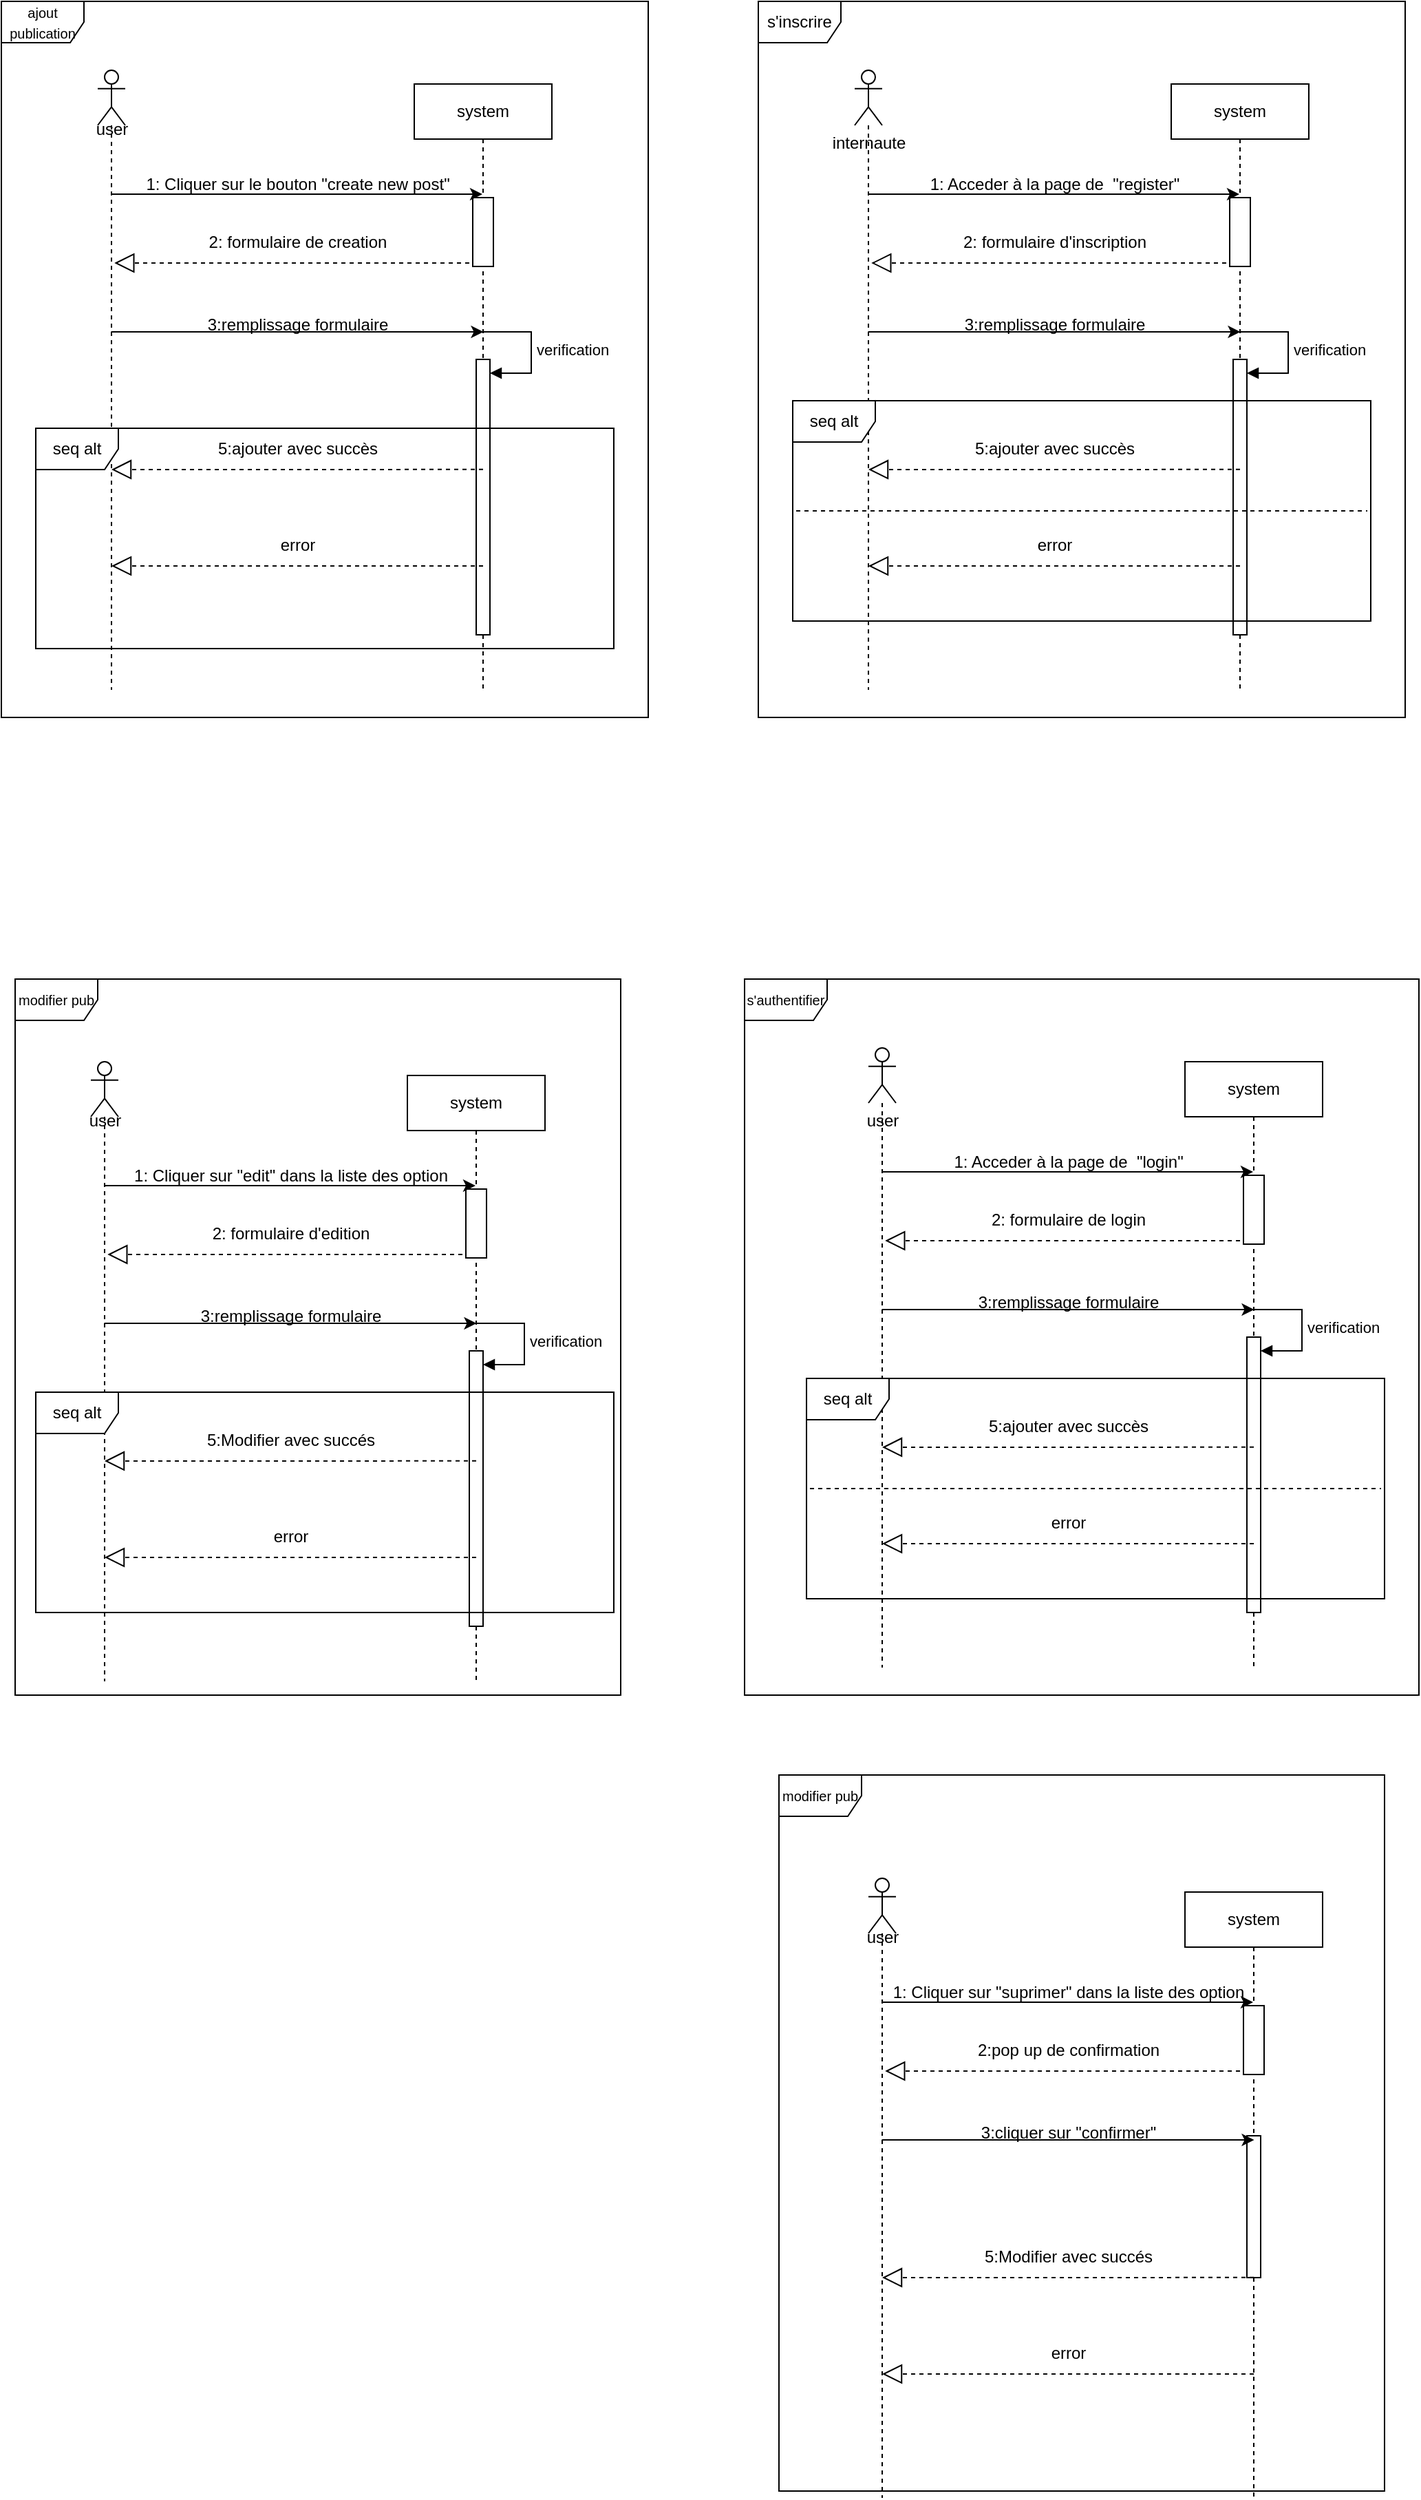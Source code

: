 <mxfile version="23.1.1" type="github">
  <diagram name="Page-1" id="2YBvvXClWsGukQMizWep">
    <mxGraphModel dx="2690" dy="799" grid="1" gridSize="10" guides="1" tooltips="1" connect="1" arrows="1" fold="1" page="1" pageScale="1" pageWidth="850" pageHeight="1100" math="0" shadow="0">
      <root>
        <mxCell id="0" />
        <mxCell id="1" parent="0" />
        <mxCell id="QtL66gHbMc1nn8fpmdVY-1" value="s&#39;inscrire" style="shape=umlFrame;whiteSpace=wrap;html=1;pointerEvents=0;" vertex="1" parent="1">
          <mxGeometry x="200" y="100" width="470" height="520" as="geometry" />
        </mxCell>
        <mxCell id="QtL66gHbMc1nn8fpmdVY-4" value="" style="shape=umlLifeline;perimeter=lifelinePerimeter;whiteSpace=wrap;html=1;container=1;dropTarget=0;collapsible=0;recursiveResize=0;outlineConnect=0;portConstraint=eastwest;newEdgeStyle={&quot;curved&quot;:0,&quot;rounded&quot;:0};participant=umlActor;size=40;" vertex="1" parent="1">
          <mxGeometry x="270" y="150" width="20" height="450" as="geometry" />
        </mxCell>
        <mxCell id="QtL66gHbMc1nn8fpmdVY-5" value="internaute" style="text;html=1;align=center;verticalAlign=middle;resizable=0;points=[];autosize=1;strokeColor=none;fillColor=none;" vertex="1" parent="1">
          <mxGeometry x="240" y="188" width="80" height="30" as="geometry" />
        </mxCell>
        <mxCell id="QtL66gHbMc1nn8fpmdVY-7" value="system" style="shape=umlLifeline;perimeter=lifelinePerimeter;whiteSpace=wrap;html=1;container=1;dropTarget=0;collapsible=0;recursiveResize=0;outlineConnect=0;portConstraint=eastwest;newEdgeStyle={&quot;curved&quot;:0,&quot;rounded&quot;:0};" vertex="1" parent="1">
          <mxGeometry x="500" y="160" width="100" height="440" as="geometry" />
        </mxCell>
        <mxCell id="QtL66gHbMc1nn8fpmdVY-24" value="" style="html=1;points=[[0,0,0,0,5],[0,1,0,0,-5],[1,0,0,0,5],[1,1,0,0,-5]];perimeter=orthogonalPerimeter;outlineConnect=0;targetShapes=umlLifeline;portConstraint=eastwest;newEdgeStyle={&quot;curved&quot;:0,&quot;rounded&quot;:0};" vertex="1" parent="QtL66gHbMc1nn8fpmdVY-7">
          <mxGeometry x="45" y="200" width="10" height="200" as="geometry" />
        </mxCell>
        <mxCell id="QtL66gHbMc1nn8fpmdVY-25" value="verification" style="html=1;align=left;spacingLeft=2;endArrow=block;rounded=0;edgeStyle=orthogonalEdgeStyle;curved=0;rounded=0;" edge="1" target="QtL66gHbMc1nn8fpmdVY-24" parent="QtL66gHbMc1nn8fpmdVY-7">
          <mxGeometry relative="1" as="geometry">
            <mxPoint x="50" y="180" as="sourcePoint" />
            <Array as="points">
              <mxPoint x="85" y="210" />
            </Array>
          </mxGeometry>
        </mxCell>
        <mxCell id="QtL66gHbMc1nn8fpmdVY-10" value="" style="whiteSpace=wrap;html=1;rotation=-90;" vertex="1" parent="1">
          <mxGeometry x="525" y="260" width="50" height="15" as="geometry" />
        </mxCell>
        <mxCell id="QtL66gHbMc1nn8fpmdVY-14" value="" style="endArrow=classic;html=1;rounded=0;" edge="1" parent="1" target="QtL66gHbMc1nn8fpmdVY-7">
          <mxGeometry width="50" height="50" relative="1" as="geometry">
            <mxPoint x="279.5" y="240" as="sourcePoint" />
            <mxPoint x="540" y="240" as="targetPoint" />
          </mxGeometry>
        </mxCell>
        <mxCell id="QtL66gHbMc1nn8fpmdVY-15" value="1: Acceder à la page de&amp;nbsp; &quot;register&quot;" style="text;html=1;align=center;verticalAlign=middle;resizable=0;points=[];autosize=1;strokeColor=none;fillColor=none;" vertex="1" parent="1">
          <mxGeometry x="315" y="218" width="200" height="30" as="geometry" />
        </mxCell>
        <mxCell id="QtL66gHbMc1nn8fpmdVY-16" value="" style="endArrow=block;dashed=1;endFill=0;endSize=12;html=1;rounded=0;" edge="1" parent="1">
          <mxGeometry width="160" relative="1" as="geometry">
            <mxPoint x="540" y="290" as="sourcePoint" />
            <mxPoint x="282.13" y="290" as="targetPoint" />
          </mxGeometry>
        </mxCell>
        <mxCell id="QtL66gHbMc1nn8fpmdVY-17" value="2: formulaire d&#39;inscription" style="text;html=1;align=center;verticalAlign=middle;resizable=0;points=[];autosize=1;strokeColor=none;fillColor=none;" vertex="1" parent="1">
          <mxGeometry x="335" y="260" width="160" height="30" as="geometry" />
        </mxCell>
        <mxCell id="QtL66gHbMc1nn8fpmdVY-18" value="" style="endArrow=classic;html=1;rounded=0;" edge="1" parent="1">
          <mxGeometry width="50" height="50" relative="1" as="geometry">
            <mxPoint x="279.75" y="340" as="sourcePoint" />
            <mxPoint x="550.25" y="340" as="targetPoint" />
          </mxGeometry>
        </mxCell>
        <mxCell id="QtL66gHbMc1nn8fpmdVY-19" value="3:remplissage formulaire" style="text;html=1;align=center;verticalAlign=middle;resizable=0;points=[];autosize=1;strokeColor=none;fillColor=none;" vertex="1" parent="1">
          <mxGeometry x="340" y="320" width="150" height="30" as="geometry" />
        </mxCell>
        <mxCell id="QtL66gHbMc1nn8fpmdVY-26" value="seq alt" style="shape=umlFrame;whiteSpace=wrap;html=1;pointerEvents=0;" vertex="1" parent="1">
          <mxGeometry x="225" y="390" width="420" height="160" as="geometry" />
        </mxCell>
        <mxCell id="QtL66gHbMc1nn8fpmdVY-28" value="" style="endArrow=block;dashed=1;endFill=0;endSize=12;html=1;rounded=0;exitX=0.5;exitY=0.458;exitDx=0;exitDy=0;exitPerimeter=0;" edge="1" parent="1">
          <mxGeometry width="160" relative="1" as="geometry">
            <mxPoint x="550" y="439.92" as="sourcePoint" />
            <mxPoint x="280" y="440" as="targetPoint" />
          </mxGeometry>
        </mxCell>
        <mxCell id="QtL66gHbMc1nn8fpmdVY-29" value="5:ajouter avec succès" style="text;html=1;align=center;verticalAlign=middle;resizable=0;points=[];autosize=1;strokeColor=none;fillColor=none;" vertex="1" parent="1">
          <mxGeometry x="345" y="410" width="140" height="30" as="geometry" />
        </mxCell>
        <mxCell id="QtL66gHbMc1nn8fpmdVY-38" value="" style="endArrow=none;dashed=1;html=1;rounded=0;entryX=0.999;entryY=0.677;entryDx=0;entryDy=0;entryPerimeter=0;" edge="1" parent="1">
          <mxGeometry width="50" height="50" relative="1" as="geometry">
            <mxPoint x="227.5" y="470" as="sourcePoint" />
            <mxPoint x="642.5" y="470" as="targetPoint" />
          </mxGeometry>
        </mxCell>
        <mxCell id="QtL66gHbMc1nn8fpmdVY-39" value="" style="endArrow=block;dashed=1;endFill=0;endSize=12;html=1;rounded=0;exitX=0.5;exitY=0.458;exitDx=0;exitDy=0;exitPerimeter=0;" edge="1" parent="1">
          <mxGeometry width="160" relative="1" as="geometry">
            <mxPoint x="550" y="510" as="sourcePoint" />
            <mxPoint x="280" y="510" as="targetPoint" />
          </mxGeometry>
        </mxCell>
        <mxCell id="QtL66gHbMc1nn8fpmdVY-40" value="error" style="text;html=1;align=center;verticalAlign=middle;resizable=0;points=[];autosize=1;strokeColor=none;fillColor=none;" vertex="1" parent="1">
          <mxGeometry x="390" y="480" width="50" height="30" as="geometry" />
        </mxCell>
        <mxCell id="QtL66gHbMc1nn8fpmdVY-42" value="&lt;font style=&quot;font-size: 10px;&quot;&gt;s&#39;authentifier&lt;/font&gt;" style="shape=umlFrame;whiteSpace=wrap;html=1;pointerEvents=0;" vertex="1" parent="1">
          <mxGeometry x="190" y="810" width="490" height="520" as="geometry" />
        </mxCell>
        <mxCell id="QtL66gHbMc1nn8fpmdVY-43" value="" style="shape=umlLifeline;perimeter=lifelinePerimeter;whiteSpace=wrap;html=1;container=1;dropTarget=0;collapsible=0;recursiveResize=0;outlineConnect=0;portConstraint=eastwest;newEdgeStyle={&quot;curved&quot;:0,&quot;rounded&quot;:0};participant=umlActor;size=40;" vertex="1" parent="1">
          <mxGeometry x="280" y="860" width="20" height="450" as="geometry" />
        </mxCell>
        <mxCell id="QtL66gHbMc1nn8fpmdVY-44" value="user" style="text;html=1;align=center;verticalAlign=middle;resizable=0;points=[];autosize=1;strokeColor=none;fillColor=none;" vertex="1" parent="1">
          <mxGeometry x="265" y="898" width="50" height="30" as="geometry" />
        </mxCell>
        <mxCell id="QtL66gHbMc1nn8fpmdVY-45" value="system" style="shape=umlLifeline;perimeter=lifelinePerimeter;whiteSpace=wrap;html=1;container=1;dropTarget=0;collapsible=0;recursiveResize=0;outlineConnect=0;portConstraint=eastwest;newEdgeStyle={&quot;curved&quot;:0,&quot;rounded&quot;:0};" vertex="1" parent="1">
          <mxGeometry x="510" y="870" width="100" height="440" as="geometry" />
        </mxCell>
        <mxCell id="QtL66gHbMc1nn8fpmdVY-46" value="" style="html=1;points=[[0,0,0,0,5],[0,1,0,0,-5],[1,0,0,0,5],[1,1,0,0,-5]];perimeter=orthogonalPerimeter;outlineConnect=0;targetShapes=umlLifeline;portConstraint=eastwest;newEdgeStyle={&quot;curved&quot;:0,&quot;rounded&quot;:0};" vertex="1" parent="QtL66gHbMc1nn8fpmdVY-45">
          <mxGeometry x="45" y="200" width="10" height="200" as="geometry" />
        </mxCell>
        <mxCell id="QtL66gHbMc1nn8fpmdVY-47" value="verification" style="html=1;align=left;spacingLeft=2;endArrow=block;rounded=0;edgeStyle=orthogonalEdgeStyle;curved=0;rounded=0;" edge="1" parent="QtL66gHbMc1nn8fpmdVY-45" target="QtL66gHbMc1nn8fpmdVY-46">
          <mxGeometry relative="1" as="geometry">
            <mxPoint x="50" y="180" as="sourcePoint" />
            <Array as="points">
              <mxPoint x="85" y="210" />
            </Array>
          </mxGeometry>
        </mxCell>
        <mxCell id="QtL66gHbMc1nn8fpmdVY-48" value="" style="whiteSpace=wrap;html=1;rotation=-90;" vertex="1" parent="1">
          <mxGeometry x="535" y="970" width="50" height="15" as="geometry" />
        </mxCell>
        <mxCell id="QtL66gHbMc1nn8fpmdVY-49" value="" style="endArrow=classic;html=1;rounded=0;" edge="1" parent="1" target="QtL66gHbMc1nn8fpmdVY-45">
          <mxGeometry width="50" height="50" relative="1" as="geometry">
            <mxPoint x="289.5" y="950" as="sourcePoint" />
            <mxPoint x="550" y="950" as="targetPoint" />
          </mxGeometry>
        </mxCell>
        <mxCell id="QtL66gHbMc1nn8fpmdVY-50" value="1: Acceder à la page de&amp;nbsp; &quot;login&quot;" style="text;html=1;align=center;verticalAlign=middle;resizable=0;points=[];autosize=1;strokeColor=none;fillColor=none;" vertex="1" parent="1">
          <mxGeometry x="330" y="928" width="190" height="30" as="geometry" />
        </mxCell>
        <mxCell id="QtL66gHbMc1nn8fpmdVY-51" value="" style="endArrow=block;dashed=1;endFill=0;endSize=12;html=1;rounded=0;" edge="1" parent="1">
          <mxGeometry width="160" relative="1" as="geometry">
            <mxPoint x="550" y="1000" as="sourcePoint" />
            <mxPoint x="292.13" y="1000" as="targetPoint" />
          </mxGeometry>
        </mxCell>
        <mxCell id="QtL66gHbMc1nn8fpmdVY-52" value="2: formulaire de login" style="text;html=1;align=center;verticalAlign=middle;resizable=0;points=[];autosize=1;strokeColor=none;fillColor=none;" vertex="1" parent="1">
          <mxGeometry x="355" y="970" width="140" height="30" as="geometry" />
        </mxCell>
        <mxCell id="QtL66gHbMc1nn8fpmdVY-53" value="" style="endArrow=classic;html=1;rounded=0;" edge="1" parent="1">
          <mxGeometry width="50" height="50" relative="1" as="geometry">
            <mxPoint x="289.75" y="1050" as="sourcePoint" />
            <mxPoint x="560.25" y="1050" as="targetPoint" />
          </mxGeometry>
        </mxCell>
        <mxCell id="QtL66gHbMc1nn8fpmdVY-54" value="3:remplissage formulaire" style="text;html=1;align=center;verticalAlign=middle;resizable=0;points=[];autosize=1;strokeColor=none;fillColor=none;" vertex="1" parent="1">
          <mxGeometry x="350" y="1030" width="150" height="30" as="geometry" />
        </mxCell>
        <mxCell id="QtL66gHbMc1nn8fpmdVY-55" value="seq alt" style="shape=umlFrame;whiteSpace=wrap;html=1;pointerEvents=0;" vertex="1" parent="1">
          <mxGeometry x="235" y="1100" width="420" height="160" as="geometry" />
        </mxCell>
        <mxCell id="QtL66gHbMc1nn8fpmdVY-56" value="" style="endArrow=block;dashed=1;endFill=0;endSize=12;html=1;rounded=0;exitX=0.5;exitY=0.458;exitDx=0;exitDy=0;exitPerimeter=0;" edge="1" parent="1">
          <mxGeometry width="160" relative="1" as="geometry">
            <mxPoint x="560" y="1149.92" as="sourcePoint" />
            <mxPoint x="290" y="1150" as="targetPoint" />
          </mxGeometry>
        </mxCell>
        <mxCell id="QtL66gHbMc1nn8fpmdVY-57" value="5:ajouter avec succès" style="text;html=1;align=center;verticalAlign=middle;resizable=0;points=[];autosize=1;strokeColor=none;fillColor=none;" vertex="1" parent="1">
          <mxGeometry x="355" y="1120" width="140" height="30" as="geometry" />
        </mxCell>
        <mxCell id="QtL66gHbMc1nn8fpmdVY-58" value="" style="endArrow=none;dashed=1;html=1;rounded=0;entryX=0.999;entryY=0.677;entryDx=0;entryDy=0;entryPerimeter=0;" edge="1" parent="1">
          <mxGeometry width="50" height="50" relative="1" as="geometry">
            <mxPoint x="237.5" y="1180" as="sourcePoint" />
            <mxPoint x="652.5" y="1180" as="targetPoint" />
          </mxGeometry>
        </mxCell>
        <mxCell id="QtL66gHbMc1nn8fpmdVY-59" value="" style="endArrow=block;dashed=1;endFill=0;endSize=12;html=1;rounded=0;exitX=0.5;exitY=0.458;exitDx=0;exitDy=0;exitPerimeter=0;" edge="1" parent="1">
          <mxGeometry width="160" relative="1" as="geometry">
            <mxPoint x="560" y="1220" as="sourcePoint" />
            <mxPoint x="290" y="1220" as="targetPoint" />
          </mxGeometry>
        </mxCell>
        <mxCell id="QtL66gHbMc1nn8fpmdVY-60" value="error" style="text;html=1;align=center;verticalAlign=middle;resizable=0;points=[];autosize=1;strokeColor=none;fillColor=none;" vertex="1" parent="1">
          <mxGeometry x="400" y="1190" width="50" height="30" as="geometry" />
        </mxCell>
        <mxCell id="QtL66gHbMc1nn8fpmdVY-81" value="&lt;font style=&quot;font-size: 10px;&quot;&gt;ajout publication&lt;/font&gt;" style="shape=umlFrame;whiteSpace=wrap;html=1;pointerEvents=0;" vertex="1" parent="1">
          <mxGeometry x="-350" y="100" width="470" height="520" as="geometry" />
        </mxCell>
        <mxCell id="QtL66gHbMc1nn8fpmdVY-82" value="" style="shape=umlLifeline;perimeter=lifelinePerimeter;whiteSpace=wrap;html=1;container=1;dropTarget=0;collapsible=0;recursiveResize=0;outlineConnect=0;portConstraint=eastwest;newEdgeStyle={&quot;curved&quot;:0,&quot;rounded&quot;:0};participant=umlActor;size=40;" vertex="1" parent="1">
          <mxGeometry x="-280" y="150" width="20" height="450" as="geometry" />
        </mxCell>
        <mxCell id="QtL66gHbMc1nn8fpmdVY-83" value="user" style="text;html=1;align=center;verticalAlign=middle;resizable=0;points=[];autosize=1;strokeColor=none;fillColor=none;" vertex="1" parent="1">
          <mxGeometry x="-295" y="178" width="50" height="30" as="geometry" />
        </mxCell>
        <mxCell id="QtL66gHbMc1nn8fpmdVY-84" value="system" style="shape=umlLifeline;perimeter=lifelinePerimeter;whiteSpace=wrap;html=1;container=1;dropTarget=0;collapsible=0;recursiveResize=0;outlineConnect=0;portConstraint=eastwest;newEdgeStyle={&quot;curved&quot;:0,&quot;rounded&quot;:0};" vertex="1" parent="1">
          <mxGeometry x="-50" y="160" width="100" height="440" as="geometry" />
        </mxCell>
        <mxCell id="QtL66gHbMc1nn8fpmdVY-85" value="" style="html=1;points=[[0,0,0,0,5],[0,1,0,0,-5],[1,0,0,0,5],[1,1,0,0,-5]];perimeter=orthogonalPerimeter;outlineConnect=0;targetShapes=umlLifeline;portConstraint=eastwest;newEdgeStyle={&quot;curved&quot;:0,&quot;rounded&quot;:0};" vertex="1" parent="QtL66gHbMc1nn8fpmdVY-84">
          <mxGeometry x="45" y="200" width="10" height="200" as="geometry" />
        </mxCell>
        <mxCell id="QtL66gHbMc1nn8fpmdVY-86" value="verification" style="html=1;align=left;spacingLeft=2;endArrow=block;rounded=0;edgeStyle=orthogonalEdgeStyle;curved=0;rounded=0;" edge="1" parent="QtL66gHbMc1nn8fpmdVY-84" target="QtL66gHbMc1nn8fpmdVY-85">
          <mxGeometry relative="1" as="geometry">
            <mxPoint x="50" y="180" as="sourcePoint" />
            <Array as="points">
              <mxPoint x="85" y="210" />
            </Array>
          </mxGeometry>
        </mxCell>
        <mxCell id="QtL66gHbMc1nn8fpmdVY-87" value="" style="whiteSpace=wrap;html=1;rotation=-90;" vertex="1" parent="1">
          <mxGeometry x="-25" y="260" width="50" height="15" as="geometry" />
        </mxCell>
        <mxCell id="QtL66gHbMc1nn8fpmdVY-88" value="" style="endArrow=classic;html=1;rounded=0;" edge="1" parent="1" target="QtL66gHbMc1nn8fpmdVY-84">
          <mxGeometry width="50" height="50" relative="1" as="geometry">
            <mxPoint x="-270.5" y="240" as="sourcePoint" />
            <mxPoint x="-10" y="240" as="targetPoint" />
          </mxGeometry>
        </mxCell>
        <mxCell id="QtL66gHbMc1nn8fpmdVY-89" value="1: Cliquer sur le bouton &quot;create new post&quot;" style="text;html=1;align=center;verticalAlign=middle;resizable=0;points=[];autosize=1;strokeColor=none;fillColor=none;" vertex="1" parent="1">
          <mxGeometry x="-255" y="218" width="240" height="30" as="geometry" />
        </mxCell>
        <mxCell id="QtL66gHbMc1nn8fpmdVY-90" value="" style="endArrow=block;dashed=1;endFill=0;endSize=12;html=1;rounded=0;" edge="1" parent="1">
          <mxGeometry width="160" relative="1" as="geometry">
            <mxPoint x="-10" y="290" as="sourcePoint" />
            <mxPoint x="-267.87" y="290" as="targetPoint" />
          </mxGeometry>
        </mxCell>
        <mxCell id="QtL66gHbMc1nn8fpmdVY-91" value="2: formulaire de creation" style="text;html=1;align=center;verticalAlign=middle;resizable=0;points=[];autosize=1;strokeColor=none;fillColor=none;" vertex="1" parent="1">
          <mxGeometry x="-210" y="260" width="150" height="30" as="geometry" />
        </mxCell>
        <mxCell id="QtL66gHbMc1nn8fpmdVY-92" value="" style="endArrow=classic;html=1;rounded=0;" edge="1" parent="1">
          <mxGeometry width="50" height="50" relative="1" as="geometry">
            <mxPoint x="-270.25" y="340" as="sourcePoint" />
            <mxPoint x="0.25" y="340" as="targetPoint" />
          </mxGeometry>
        </mxCell>
        <mxCell id="QtL66gHbMc1nn8fpmdVY-93" value="3:remplissage formulaire" style="text;html=1;align=center;verticalAlign=middle;resizable=0;points=[];autosize=1;strokeColor=none;fillColor=none;" vertex="1" parent="1">
          <mxGeometry x="-210" y="320" width="150" height="30" as="geometry" />
        </mxCell>
        <mxCell id="QtL66gHbMc1nn8fpmdVY-94" value="" style="endArrow=block;dashed=1;endFill=0;endSize=12;html=1;rounded=0;exitX=0.5;exitY=0.458;exitDx=0;exitDy=0;exitPerimeter=0;" edge="1" parent="1">
          <mxGeometry width="160" relative="1" as="geometry">
            <mxPoint y="439.92" as="sourcePoint" />
            <mxPoint x="-270" y="440" as="targetPoint" />
          </mxGeometry>
        </mxCell>
        <mxCell id="QtL66gHbMc1nn8fpmdVY-95" value="5:ajouter avec succès" style="text;html=1;align=center;verticalAlign=middle;resizable=0;points=[];autosize=1;strokeColor=none;fillColor=none;" vertex="1" parent="1">
          <mxGeometry x="-205" y="410" width="140" height="30" as="geometry" />
        </mxCell>
        <mxCell id="QtL66gHbMc1nn8fpmdVY-96" value="" style="endArrow=block;dashed=1;endFill=0;endSize=12;html=1;rounded=0;exitX=0.5;exitY=0.458;exitDx=0;exitDy=0;exitPerimeter=0;" edge="1" parent="1">
          <mxGeometry width="160" relative="1" as="geometry">
            <mxPoint y="510" as="sourcePoint" />
            <mxPoint x="-270" y="510" as="targetPoint" />
          </mxGeometry>
        </mxCell>
        <mxCell id="QtL66gHbMc1nn8fpmdVY-97" value="error" style="text;html=1;align=center;verticalAlign=middle;resizable=0;points=[];autosize=1;strokeColor=none;fillColor=none;" vertex="1" parent="1">
          <mxGeometry x="-160" y="480" width="50" height="30" as="geometry" />
        </mxCell>
        <mxCell id="QtL66gHbMc1nn8fpmdVY-98" value="&lt;span style=&quot;font-size: 10px;&quot;&gt;modifier pub&lt;/span&gt;" style="shape=umlFrame;whiteSpace=wrap;html=1;pointerEvents=0;" vertex="1" parent="1">
          <mxGeometry x="-340" y="810" width="440" height="520" as="geometry" />
        </mxCell>
        <mxCell id="QtL66gHbMc1nn8fpmdVY-99" value="" style="shape=umlLifeline;perimeter=lifelinePerimeter;whiteSpace=wrap;html=1;container=1;dropTarget=0;collapsible=0;recursiveResize=0;outlineConnect=0;portConstraint=eastwest;newEdgeStyle={&quot;curved&quot;:0,&quot;rounded&quot;:0};participant=umlActor;size=40;" vertex="1" parent="1">
          <mxGeometry x="-285" y="870" width="20" height="450" as="geometry" />
        </mxCell>
        <mxCell id="QtL66gHbMc1nn8fpmdVY-100" value="user" style="text;html=1;align=center;verticalAlign=middle;resizable=0;points=[];autosize=1;strokeColor=none;fillColor=none;" vertex="1" parent="1">
          <mxGeometry x="-300" y="898" width="50" height="30" as="geometry" />
        </mxCell>
        <mxCell id="QtL66gHbMc1nn8fpmdVY-101" value="system" style="shape=umlLifeline;perimeter=lifelinePerimeter;whiteSpace=wrap;html=1;container=1;dropTarget=0;collapsible=0;recursiveResize=0;outlineConnect=0;portConstraint=eastwest;newEdgeStyle={&quot;curved&quot;:0,&quot;rounded&quot;:0};" vertex="1" parent="1">
          <mxGeometry x="-55" y="880" width="100" height="440" as="geometry" />
        </mxCell>
        <mxCell id="QtL66gHbMc1nn8fpmdVY-102" value="" style="html=1;points=[[0,0,0,0,5],[0,1,0,0,-5],[1,0,0,0,5],[1,1,0,0,-5]];perimeter=orthogonalPerimeter;outlineConnect=0;targetShapes=umlLifeline;portConstraint=eastwest;newEdgeStyle={&quot;curved&quot;:0,&quot;rounded&quot;:0};" vertex="1" parent="QtL66gHbMc1nn8fpmdVY-101">
          <mxGeometry x="45" y="200" width="10" height="200" as="geometry" />
        </mxCell>
        <mxCell id="QtL66gHbMc1nn8fpmdVY-103" value="verification" style="html=1;align=left;spacingLeft=2;endArrow=block;rounded=0;edgeStyle=orthogonalEdgeStyle;curved=0;rounded=0;" edge="1" parent="QtL66gHbMc1nn8fpmdVY-101" target="QtL66gHbMc1nn8fpmdVY-102">
          <mxGeometry relative="1" as="geometry">
            <mxPoint x="50" y="180" as="sourcePoint" />
            <Array as="points">
              <mxPoint x="85" y="210" />
            </Array>
          </mxGeometry>
        </mxCell>
        <mxCell id="QtL66gHbMc1nn8fpmdVY-104" value="" style="whiteSpace=wrap;html=1;rotation=-90;" vertex="1" parent="1">
          <mxGeometry x="-30" y="980" width="50" height="15" as="geometry" />
        </mxCell>
        <mxCell id="QtL66gHbMc1nn8fpmdVY-105" value="" style="endArrow=classic;html=1;rounded=0;" edge="1" parent="1" target="QtL66gHbMc1nn8fpmdVY-101">
          <mxGeometry width="50" height="50" relative="1" as="geometry">
            <mxPoint x="-275.5" y="960" as="sourcePoint" />
            <mxPoint x="-15" y="960" as="targetPoint" />
          </mxGeometry>
        </mxCell>
        <mxCell id="QtL66gHbMc1nn8fpmdVY-106" value="1: Cliquer sur &quot;edit&quot; dans la liste des option" style="text;html=1;align=center;verticalAlign=middle;resizable=0;points=[];autosize=1;strokeColor=none;fillColor=none;" vertex="1" parent="1">
          <mxGeometry x="-265" y="938" width="250" height="30" as="geometry" />
        </mxCell>
        <mxCell id="QtL66gHbMc1nn8fpmdVY-107" value="" style="endArrow=block;dashed=1;endFill=0;endSize=12;html=1;rounded=0;" edge="1" parent="1">
          <mxGeometry width="160" relative="1" as="geometry">
            <mxPoint x="-15" y="1010" as="sourcePoint" />
            <mxPoint x="-272.87" y="1010" as="targetPoint" />
          </mxGeometry>
        </mxCell>
        <mxCell id="QtL66gHbMc1nn8fpmdVY-108" value="2: formulaire d&#39;edition" style="text;html=1;align=center;verticalAlign=middle;resizable=0;points=[];autosize=1;strokeColor=none;fillColor=none;" vertex="1" parent="1">
          <mxGeometry x="-210" y="980" width="140" height="30" as="geometry" />
        </mxCell>
        <mxCell id="QtL66gHbMc1nn8fpmdVY-109" value="" style="endArrow=classic;html=1;rounded=0;" edge="1" parent="1">
          <mxGeometry width="50" height="50" relative="1" as="geometry">
            <mxPoint x="-275.25" y="1060" as="sourcePoint" />
            <mxPoint x="-4.75" y="1060" as="targetPoint" />
          </mxGeometry>
        </mxCell>
        <mxCell id="QtL66gHbMc1nn8fpmdVY-110" value="3:remplissage formulaire" style="text;html=1;align=center;verticalAlign=middle;resizable=0;points=[];autosize=1;strokeColor=none;fillColor=none;" vertex="1" parent="1">
          <mxGeometry x="-215" y="1040" width="150" height="30" as="geometry" />
        </mxCell>
        <mxCell id="QtL66gHbMc1nn8fpmdVY-111" value="" style="endArrow=block;dashed=1;endFill=0;endSize=12;html=1;rounded=0;exitX=0.5;exitY=0.458;exitDx=0;exitDy=0;exitPerimeter=0;" edge="1" parent="1">
          <mxGeometry width="160" relative="1" as="geometry">
            <mxPoint x="-5" y="1159.92" as="sourcePoint" />
            <mxPoint x="-275" y="1160" as="targetPoint" />
          </mxGeometry>
        </mxCell>
        <mxCell id="QtL66gHbMc1nn8fpmdVY-112" value="5:Modifier avec succés" style="text;html=1;align=center;verticalAlign=middle;resizable=0;points=[];autosize=1;strokeColor=none;fillColor=none;" vertex="1" parent="1">
          <mxGeometry x="-215" y="1130" width="150" height="30" as="geometry" />
        </mxCell>
        <mxCell id="QtL66gHbMc1nn8fpmdVY-113" value="" style="endArrow=block;dashed=1;endFill=0;endSize=12;html=1;rounded=0;exitX=0.5;exitY=0.458;exitDx=0;exitDy=0;exitPerimeter=0;" edge="1" parent="1">
          <mxGeometry width="160" relative="1" as="geometry">
            <mxPoint x="-5" y="1230" as="sourcePoint" />
            <mxPoint x="-275" y="1230" as="targetPoint" />
          </mxGeometry>
        </mxCell>
        <mxCell id="QtL66gHbMc1nn8fpmdVY-114" value="error" style="text;html=1;align=center;verticalAlign=middle;resizable=0;points=[];autosize=1;strokeColor=none;fillColor=none;" vertex="1" parent="1">
          <mxGeometry x="-165" y="1200" width="50" height="30" as="geometry" />
        </mxCell>
        <mxCell id="QtL66gHbMc1nn8fpmdVY-133" value="&lt;span style=&quot;font-size: 10px;&quot;&gt;modifier pub&lt;/span&gt;" style="shape=umlFrame;whiteSpace=wrap;html=1;pointerEvents=0;" vertex="1" parent="1">
          <mxGeometry x="215" y="1388" width="440" height="520" as="geometry" />
        </mxCell>
        <mxCell id="QtL66gHbMc1nn8fpmdVY-134" value="" style="shape=umlLifeline;perimeter=lifelinePerimeter;whiteSpace=wrap;html=1;container=1;dropTarget=0;collapsible=0;recursiveResize=0;outlineConnect=0;portConstraint=eastwest;newEdgeStyle={&quot;curved&quot;:0,&quot;rounded&quot;:0};participant=umlActor;size=40;" vertex="1" parent="1">
          <mxGeometry x="280" y="1463" width="20" height="450" as="geometry" />
        </mxCell>
        <mxCell id="QtL66gHbMc1nn8fpmdVY-135" value="user" style="text;html=1;align=center;verticalAlign=middle;resizable=0;points=[];autosize=1;strokeColor=none;fillColor=none;" vertex="1" parent="1">
          <mxGeometry x="265" y="1491" width="50" height="30" as="geometry" />
        </mxCell>
        <mxCell id="QtL66gHbMc1nn8fpmdVY-136" value="system" style="shape=umlLifeline;perimeter=lifelinePerimeter;whiteSpace=wrap;html=1;container=1;dropTarget=0;collapsible=0;recursiveResize=0;outlineConnect=0;portConstraint=eastwest;newEdgeStyle={&quot;curved&quot;:0,&quot;rounded&quot;:0};" vertex="1" parent="1">
          <mxGeometry x="510" y="1473" width="100" height="440" as="geometry" />
        </mxCell>
        <mxCell id="QtL66gHbMc1nn8fpmdVY-137" value="" style="html=1;points=[[0,0,0,0,5],[0,1,0,0,-5],[1,0,0,0,5],[1,1,0,0,-5]];perimeter=orthogonalPerimeter;outlineConnect=0;targetShapes=umlLifeline;portConstraint=eastwest;newEdgeStyle={&quot;curved&quot;:0,&quot;rounded&quot;:0};" vertex="1" parent="QtL66gHbMc1nn8fpmdVY-136">
          <mxGeometry x="45" y="177" width="10" height="103" as="geometry" />
        </mxCell>
        <mxCell id="QtL66gHbMc1nn8fpmdVY-139" value="" style="whiteSpace=wrap;html=1;rotation=-90;" vertex="1" parent="1">
          <mxGeometry x="535" y="1573" width="50" height="15" as="geometry" />
        </mxCell>
        <mxCell id="QtL66gHbMc1nn8fpmdVY-140" value="" style="endArrow=classic;html=1;rounded=0;" edge="1" parent="1" target="QtL66gHbMc1nn8fpmdVY-136">
          <mxGeometry width="50" height="50" relative="1" as="geometry">
            <mxPoint x="289.5" y="1553" as="sourcePoint" />
            <mxPoint x="550" y="1553" as="targetPoint" />
          </mxGeometry>
        </mxCell>
        <mxCell id="QtL66gHbMc1nn8fpmdVY-141" value="1: Cliquer sur &quot;suprimer&quot; dans la liste des option" style="text;html=1;align=center;verticalAlign=middle;resizable=0;points=[];autosize=1;strokeColor=none;fillColor=none;" vertex="1" parent="1">
          <mxGeometry x="285" y="1531" width="280" height="30" as="geometry" />
        </mxCell>
        <mxCell id="QtL66gHbMc1nn8fpmdVY-142" value="" style="endArrow=block;dashed=1;endFill=0;endSize=12;html=1;rounded=0;" edge="1" parent="1">
          <mxGeometry width="160" relative="1" as="geometry">
            <mxPoint x="550" y="1603" as="sourcePoint" />
            <mxPoint x="292.13" y="1603" as="targetPoint" />
          </mxGeometry>
        </mxCell>
        <mxCell id="QtL66gHbMc1nn8fpmdVY-143" value="2:pop up de confirmation" style="text;html=1;align=center;verticalAlign=middle;resizable=0;points=[];autosize=1;strokeColor=none;fillColor=none;" vertex="1" parent="1">
          <mxGeometry x="345" y="1573" width="160" height="30" as="geometry" />
        </mxCell>
        <mxCell id="QtL66gHbMc1nn8fpmdVY-144" value="" style="endArrow=classic;html=1;rounded=0;" edge="1" parent="1">
          <mxGeometry width="50" height="50" relative="1" as="geometry">
            <mxPoint x="289.75" y="1653" as="sourcePoint" />
            <mxPoint x="560.25" y="1653" as="targetPoint" />
          </mxGeometry>
        </mxCell>
        <mxCell id="QtL66gHbMc1nn8fpmdVY-145" value="3:cliquer sur &quot;confirmer&quot;" style="text;html=1;align=center;verticalAlign=middle;resizable=0;points=[];autosize=1;strokeColor=none;fillColor=none;" vertex="1" parent="1">
          <mxGeometry x="350" y="1633" width="150" height="30" as="geometry" />
        </mxCell>
        <mxCell id="QtL66gHbMc1nn8fpmdVY-146" value="" style="endArrow=block;dashed=1;endFill=0;endSize=12;html=1;rounded=0;exitX=0.5;exitY=0.458;exitDx=0;exitDy=0;exitPerimeter=0;" edge="1" parent="1">
          <mxGeometry width="160" relative="1" as="geometry">
            <mxPoint x="560" y="1752.92" as="sourcePoint" />
            <mxPoint x="290" y="1753" as="targetPoint" />
          </mxGeometry>
        </mxCell>
        <mxCell id="QtL66gHbMc1nn8fpmdVY-147" value="5:Modifier avec succés" style="text;html=1;align=center;verticalAlign=middle;resizable=0;points=[];autosize=1;strokeColor=none;fillColor=none;" vertex="1" parent="1">
          <mxGeometry x="350" y="1723" width="150" height="30" as="geometry" />
        </mxCell>
        <mxCell id="QtL66gHbMc1nn8fpmdVY-148" value="" style="endArrow=block;dashed=1;endFill=0;endSize=12;html=1;rounded=0;exitX=0.5;exitY=0.458;exitDx=0;exitDy=0;exitPerimeter=0;" edge="1" parent="1">
          <mxGeometry width="160" relative="1" as="geometry">
            <mxPoint x="560" y="1823" as="sourcePoint" />
            <mxPoint x="290" y="1823" as="targetPoint" />
          </mxGeometry>
        </mxCell>
        <mxCell id="QtL66gHbMc1nn8fpmdVY-149" value="error" style="text;html=1;align=center;verticalAlign=middle;resizable=0;points=[];autosize=1;strokeColor=none;fillColor=none;" vertex="1" parent="1">
          <mxGeometry x="400" y="1793" width="50" height="30" as="geometry" />
        </mxCell>
        <mxCell id="QtL66gHbMc1nn8fpmdVY-150" value="seq alt" style="shape=umlFrame;whiteSpace=wrap;html=1;pointerEvents=0;" vertex="1" parent="1">
          <mxGeometry x="-325" y="1110" width="420" height="160" as="geometry" />
        </mxCell>
        <mxCell id="QtL66gHbMc1nn8fpmdVY-152" value="seq alt" style="shape=umlFrame;whiteSpace=wrap;html=1;pointerEvents=0;" vertex="1" parent="1">
          <mxGeometry x="-325" y="410" width="420" height="160" as="geometry" />
        </mxCell>
      </root>
    </mxGraphModel>
  </diagram>
</mxfile>

